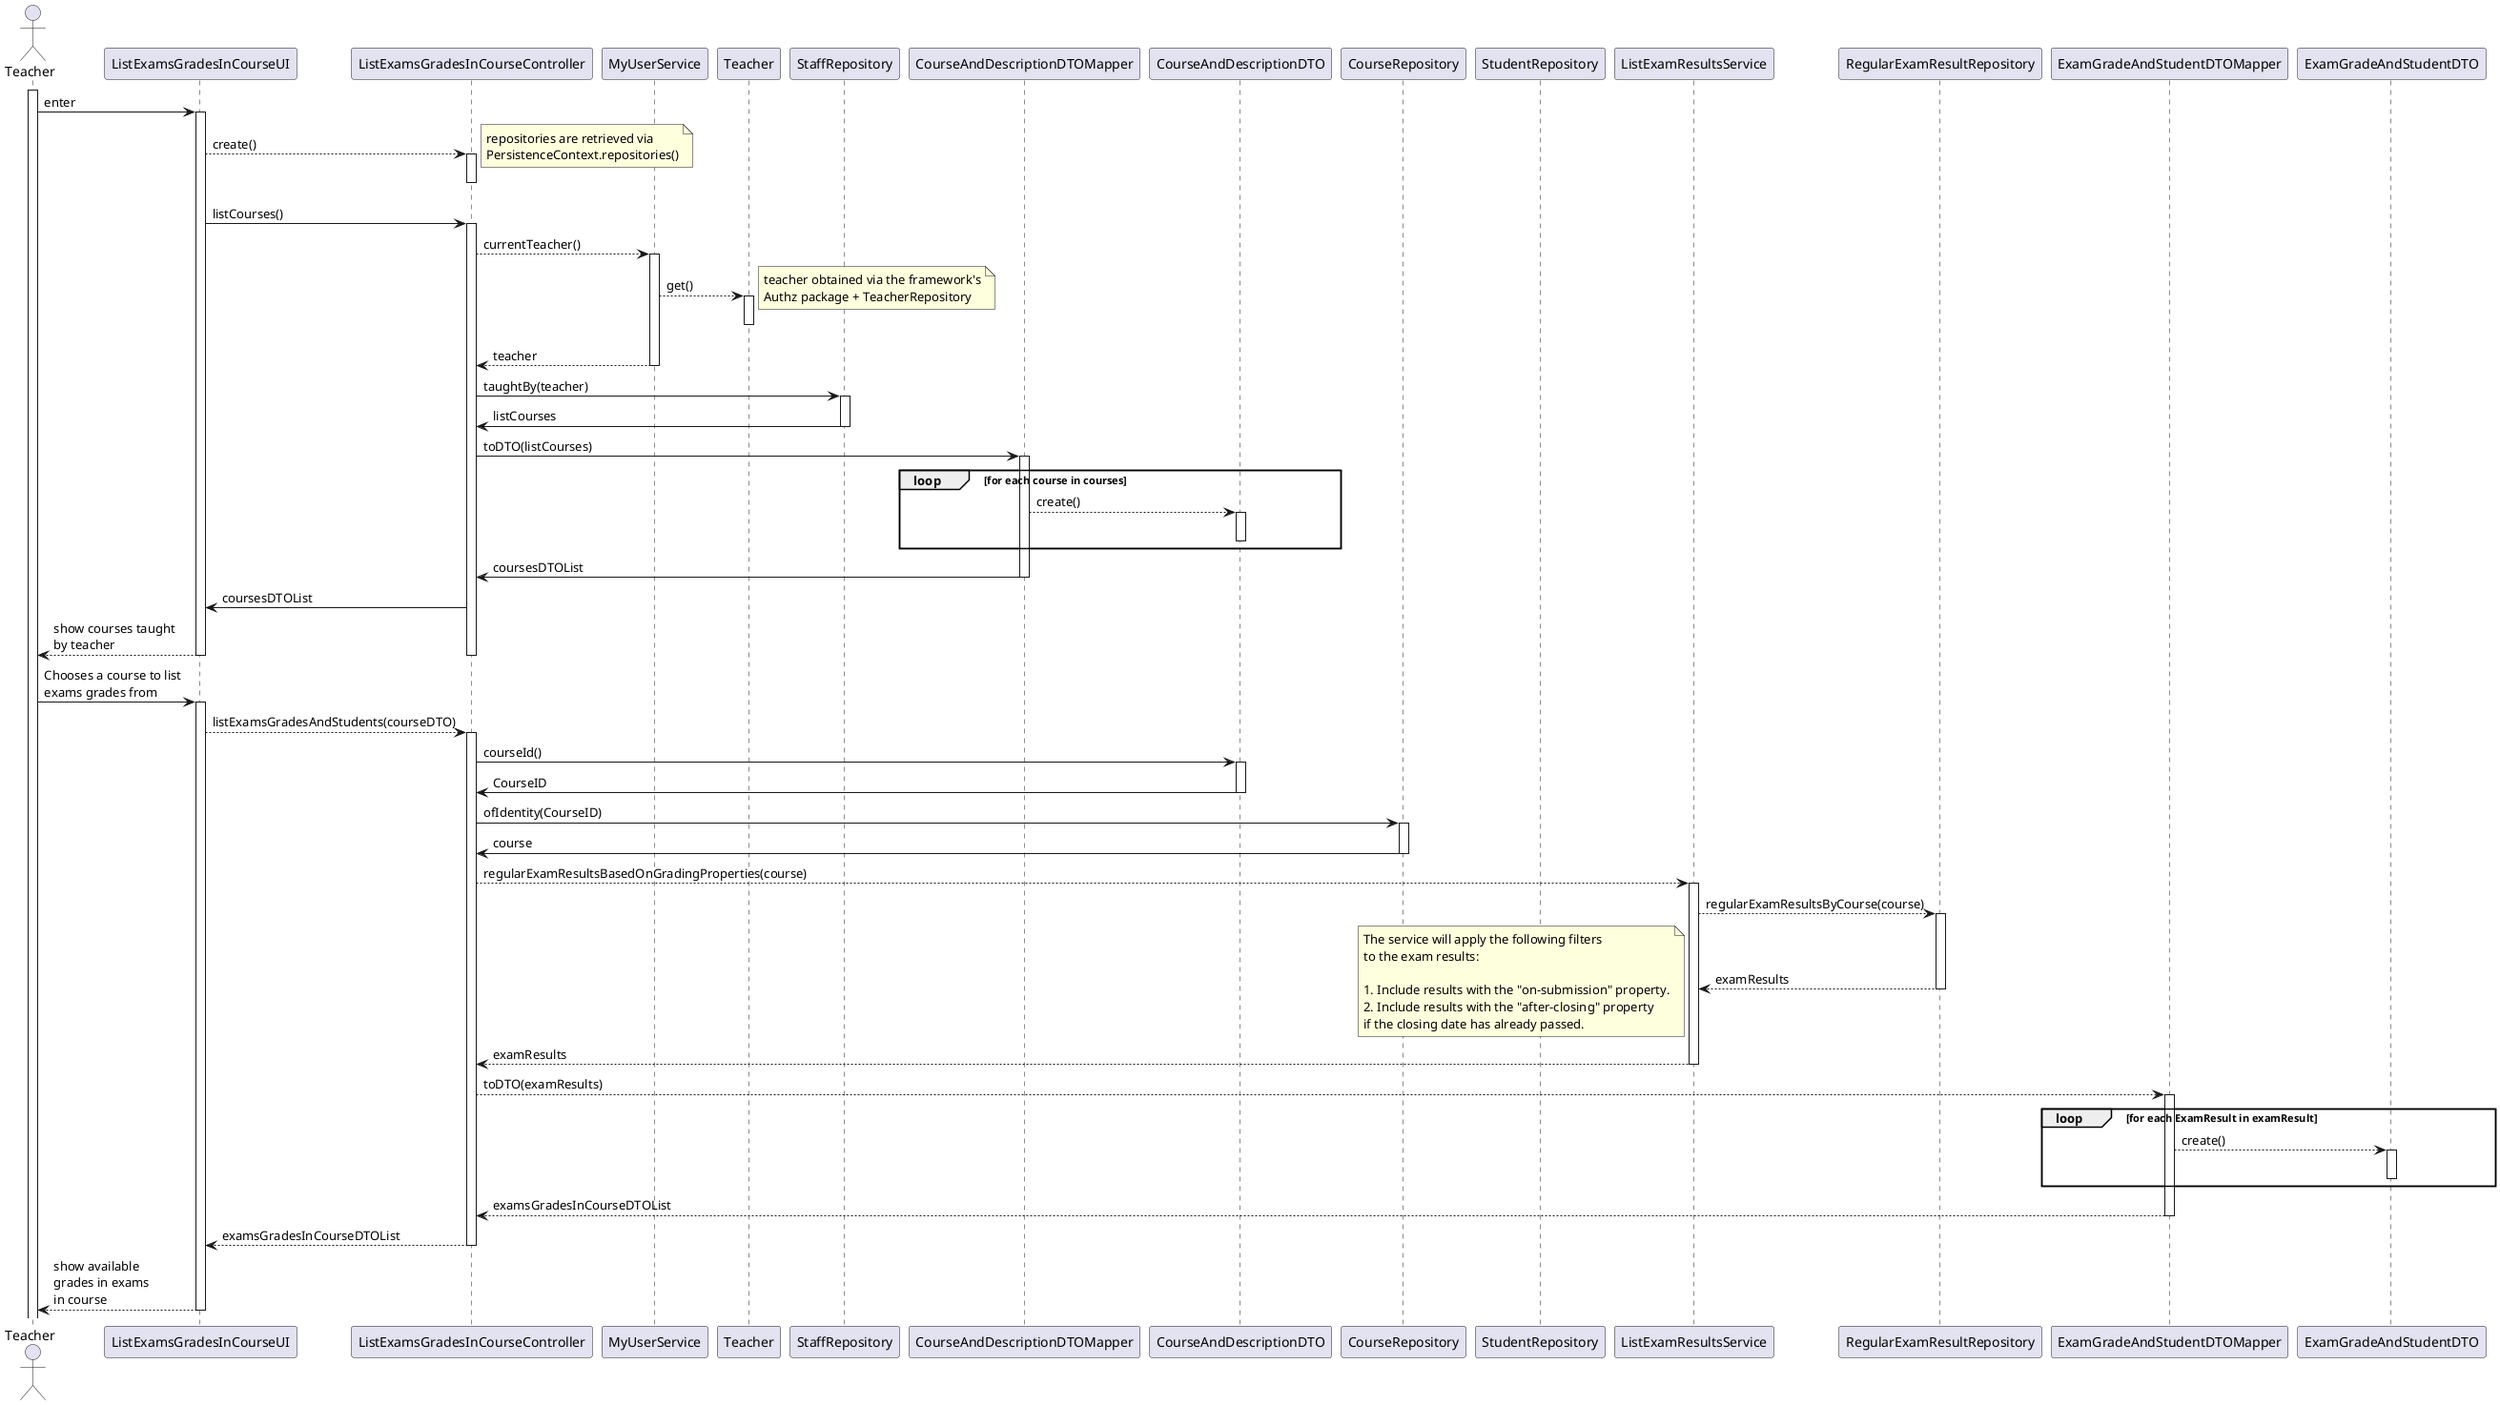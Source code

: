 @startuml
actor Teacher as user
participant ListExamsGradesInCourseUI as ui
participant ListExamsGradesInCourseController as ctrl

participant MyUserService as user_svc
participant Teacher as teacher

participant StaffRepository as st_repo

participant CourseAndDescriptionDTOMapper as course_mapper
participant CourseAndDescriptionDTO as course_dto

participant CourseRepository as c_repo

participant StudentRepository as s_repo
participant ListExamResultsService as svc
participant RegularExamResultRepository as e_repo

participant ExamGradeAndStudentDTOMapper as mapper
participant ExamGradeAndStudentDTO as dto

activate user
user -> ui : enter
activate ui
    ui --> ctrl : create()
    activate ctrl
        note right : repositories are retrieved via\nPersistenceContext.repositories()
    deactivate ctrl

    ui -> ctrl : listCourses()
    activate ctrl
        ctrl --> user_svc : currentTeacher()
        activate user_svc
            user_svc --> teacher : get()
            activate teacher
            deactivate teacher
            note right : teacher obtained via the framework's\nAuthz package + TeacherRepository
            user_svc --> ctrl : teacher
        deactivate user_svc

        ctrl -> st_repo : taughtBy(teacher)
        activate st_repo
            st_repo -> ctrl: listCourses
        deactivate st_repo

    ctrl -> course_mapper : toDTO(listCourses)
    activate course_mapper
        loop for each course in courses
                        course_mapper --> course_dto: create()
                        activate course_dto
                        deactivate course_dto
        end loop
        course_mapper -> ctrl: coursesDTOList
    deactivate course_mapper

    ctrl -> ui : coursesDTOList
    ui --> user: show courses taught \nby teacher

    deactivate ctrl

deactivate ui

user -> ui :Chooses a course to list \nexams grades from
activate ui


    ui --> ctrl : listExamsGradesAndStudents(courseDTO)
    activate ctrl

        ctrl -> course_dto : courseId()
        activate course_dto
            course_dto -> ctrl: CourseID
        deactivate course_dto

        ctrl -> c_repo : ofIdentity(CourseID)
        activate c_repo
                c_repo -> ctrl: course
        deactivate c_repo




        ctrl --> svc : regularExamResultsBasedOnGradingProperties(course)
        activate svc
            svc --> e_repo : regularExamResultsByCourse(course)
            activate e_repo
                e_repo --> svc : examResults
            deactivate e_repo

            note bottom: The service will apply the following filters \nto the exam results:\n\n1. Include results with the "on-submission" property.\n2. Include results with the "after-closing" property \nif the closing date has already passed.
            svc --> ctrl : examResults
        deactivate svc

        ctrl --> mapper: toDTO(examResults)
        activate mapper
            loop for each ExamResult in examResult
                mapper --> dto: create()
                activate dto
                deactivate dto
            end loop
            mapper --> ctrl: examsGradesInCourseDTOList
        deactivate mapper

        ctrl --> ui : examsGradesInCourseDTOList
    deactivate ctrl

    ui --> user : show available \ngrades in exams \nin course
deactivate ui

@enduml


